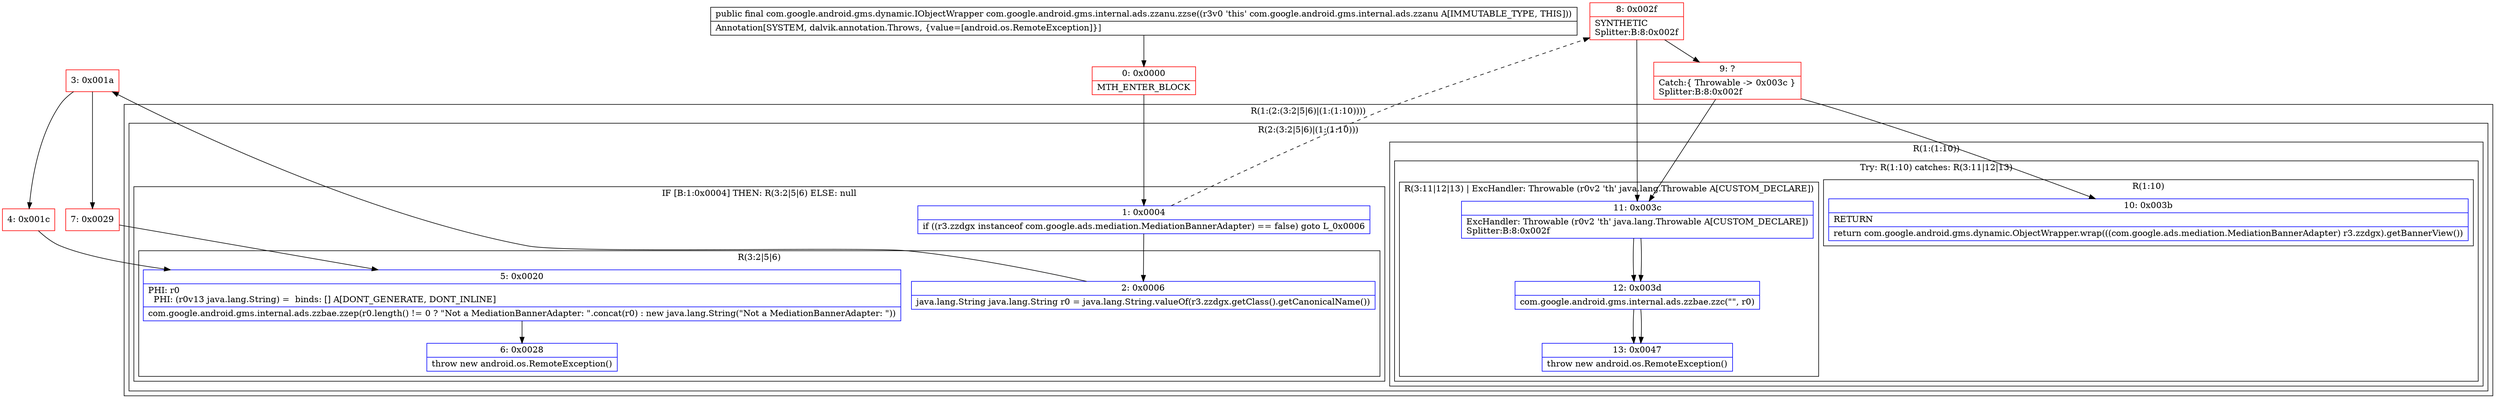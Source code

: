 digraph "CFG forcom.google.android.gms.internal.ads.zzanu.zzse()Lcom\/google\/android\/gms\/dynamic\/IObjectWrapper;" {
subgraph cluster_Region_319115064 {
label = "R(1:(2:(3:2|5|6)|(1:(1:10))))";
node [shape=record,color=blue];
subgraph cluster_Region_240878643 {
label = "R(2:(3:2|5|6)|(1:(1:10)))";
node [shape=record,color=blue];
subgraph cluster_IfRegion_1395282770 {
label = "IF [B:1:0x0004] THEN: R(3:2|5|6) ELSE: null";
node [shape=record,color=blue];
Node_1 [shape=record,label="{1\:\ 0x0004|if ((r3.zzdgx instanceof com.google.ads.mediation.MediationBannerAdapter) == false) goto L_0x0006\l}"];
subgraph cluster_Region_1095271877 {
label = "R(3:2|5|6)";
node [shape=record,color=blue];
Node_2 [shape=record,label="{2\:\ 0x0006|java.lang.String java.lang.String r0 = java.lang.String.valueOf(r3.zzdgx.getClass().getCanonicalName())\l}"];
Node_5 [shape=record,label="{5\:\ 0x0020|PHI: r0 \l  PHI: (r0v13 java.lang.String) =  binds: [] A[DONT_GENERATE, DONT_INLINE]\l|com.google.android.gms.internal.ads.zzbae.zzep(r0.length() != 0 ? \"Not a MediationBannerAdapter: \".concat(r0) : new java.lang.String(\"Not a MediationBannerAdapter: \"))\l}"];
Node_6 [shape=record,label="{6\:\ 0x0028|throw new android.os.RemoteException()\l}"];
}
}
subgraph cluster_Region_1628452505 {
label = "R(1:(1:10))";
node [shape=record,color=blue];
subgraph cluster_TryCatchRegion_1482017036 {
label = "Try: R(1:10) catches: R(3:11|12|13)";
node [shape=record,color=blue];
subgraph cluster_Region_184394793 {
label = "R(1:10)";
node [shape=record,color=blue];
Node_10 [shape=record,label="{10\:\ 0x003b|RETURN\l|return com.google.android.gms.dynamic.ObjectWrapper.wrap(((com.google.ads.mediation.MediationBannerAdapter) r3.zzdgx).getBannerView())\l}"];
}
subgraph cluster_Region_197969639 {
label = "R(3:11|12|13) | ExcHandler: Throwable (r0v2 'th' java.lang.Throwable A[CUSTOM_DECLARE])\l";
node [shape=record,color=blue];
Node_11 [shape=record,label="{11\:\ 0x003c|ExcHandler: Throwable (r0v2 'th' java.lang.Throwable A[CUSTOM_DECLARE])\lSplitter:B:8:0x002f\l}"];
Node_12 [shape=record,label="{12\:\ 0x003d|com.google.android.gms.internal.ads.zzbae.zzc(\"\", r0)\l}"];
Node_13 [shape=record,label="{13\:\ 0x0047|throw new android.os.RemoteException()\l}"];
}
}
}
}
}
subgraph cluster_Region_197969639 {
label = "R(3:11|12|13) | ExcHandler: Throwable (r0v2 'th' java.lang.Throwable A[CUSTOM_DECLARE])\l";
node [shape=record,color=blue];
Node_11 [shape=record,label="{11\:\ 0x003c|ExcHandler: Throwable (r0v2 'th' java.lang.Throwable A[CUSTOM_DECLARE])\lSplitter:B:8:0x002f\l}"];
Node_12 [shape=record,label="{12\:\ 0x003d|com.google.android.gms.internal.ads.zzbae.zzc(\"\", r0)\l}"];
Node_13 [shape=record,label="{13\:\ 0x0047|throw new android.os.RemoteException()\l}"];
}
Node_0 [shape=record,color=red,label="{0\:\ 0x0000|MTH_ENTER_BLOCK\l}"];
Node_3 [shape=record,color=red,label="{3\:\ 0x001a}"];
Node_4 [shape=record,color=red,label="{4\:\ 0x001c}"];
Node_7 [shape=record,color=red,label="{7\:\ 0x0029}"];
Node_8 [shape=record,color=red,label="{8\:\ 0x002f|SYNTHETIC\lSplitter:B:8:0x002f\l}"];
Node_9 [shape=record,color=red,label="{9\:\ ?|Catch:\{ Throwable \-\> 0x003c \}\lSplitter:B:8:0x002f\l}"];
MethodNode[shape=record,label="{public final com.google.android.gms.dynamic.IObjectWrapper com.google.android.gms.internal.ads.zzanu.zzse((r3v0 'this' com.google.android.gms.internal.ads.zzanu A[IMMUTABLE_TYPE, THIS]))  | Annotation[SYSTEM, dalvik.annotation.Throws, \{value=[android.os.RemoteException]\}]\l}"];
MethodNode -> Node_0;
Node_1 -> Node_2;
Node_1 -> Node_8[style=dashed];
Node_2 -> Node_3;
Node_5 -> Node_6;
Node_11 -> Node_12;
Node_12 -> Node_13;
Node_11 -> Node_12;
Node_12 -> Node_13;
Node_0 -> Node_1;
Node_3 -> Node_4;
Node_3 -> Node_7;
Node_4 -> Node_5;
Node_7 -> Node_5;
Node_8 -> Node_9;
Node_8 -> Node_11;
Node_9 -> Node_11;
Node_9 -> Node_10;
}

